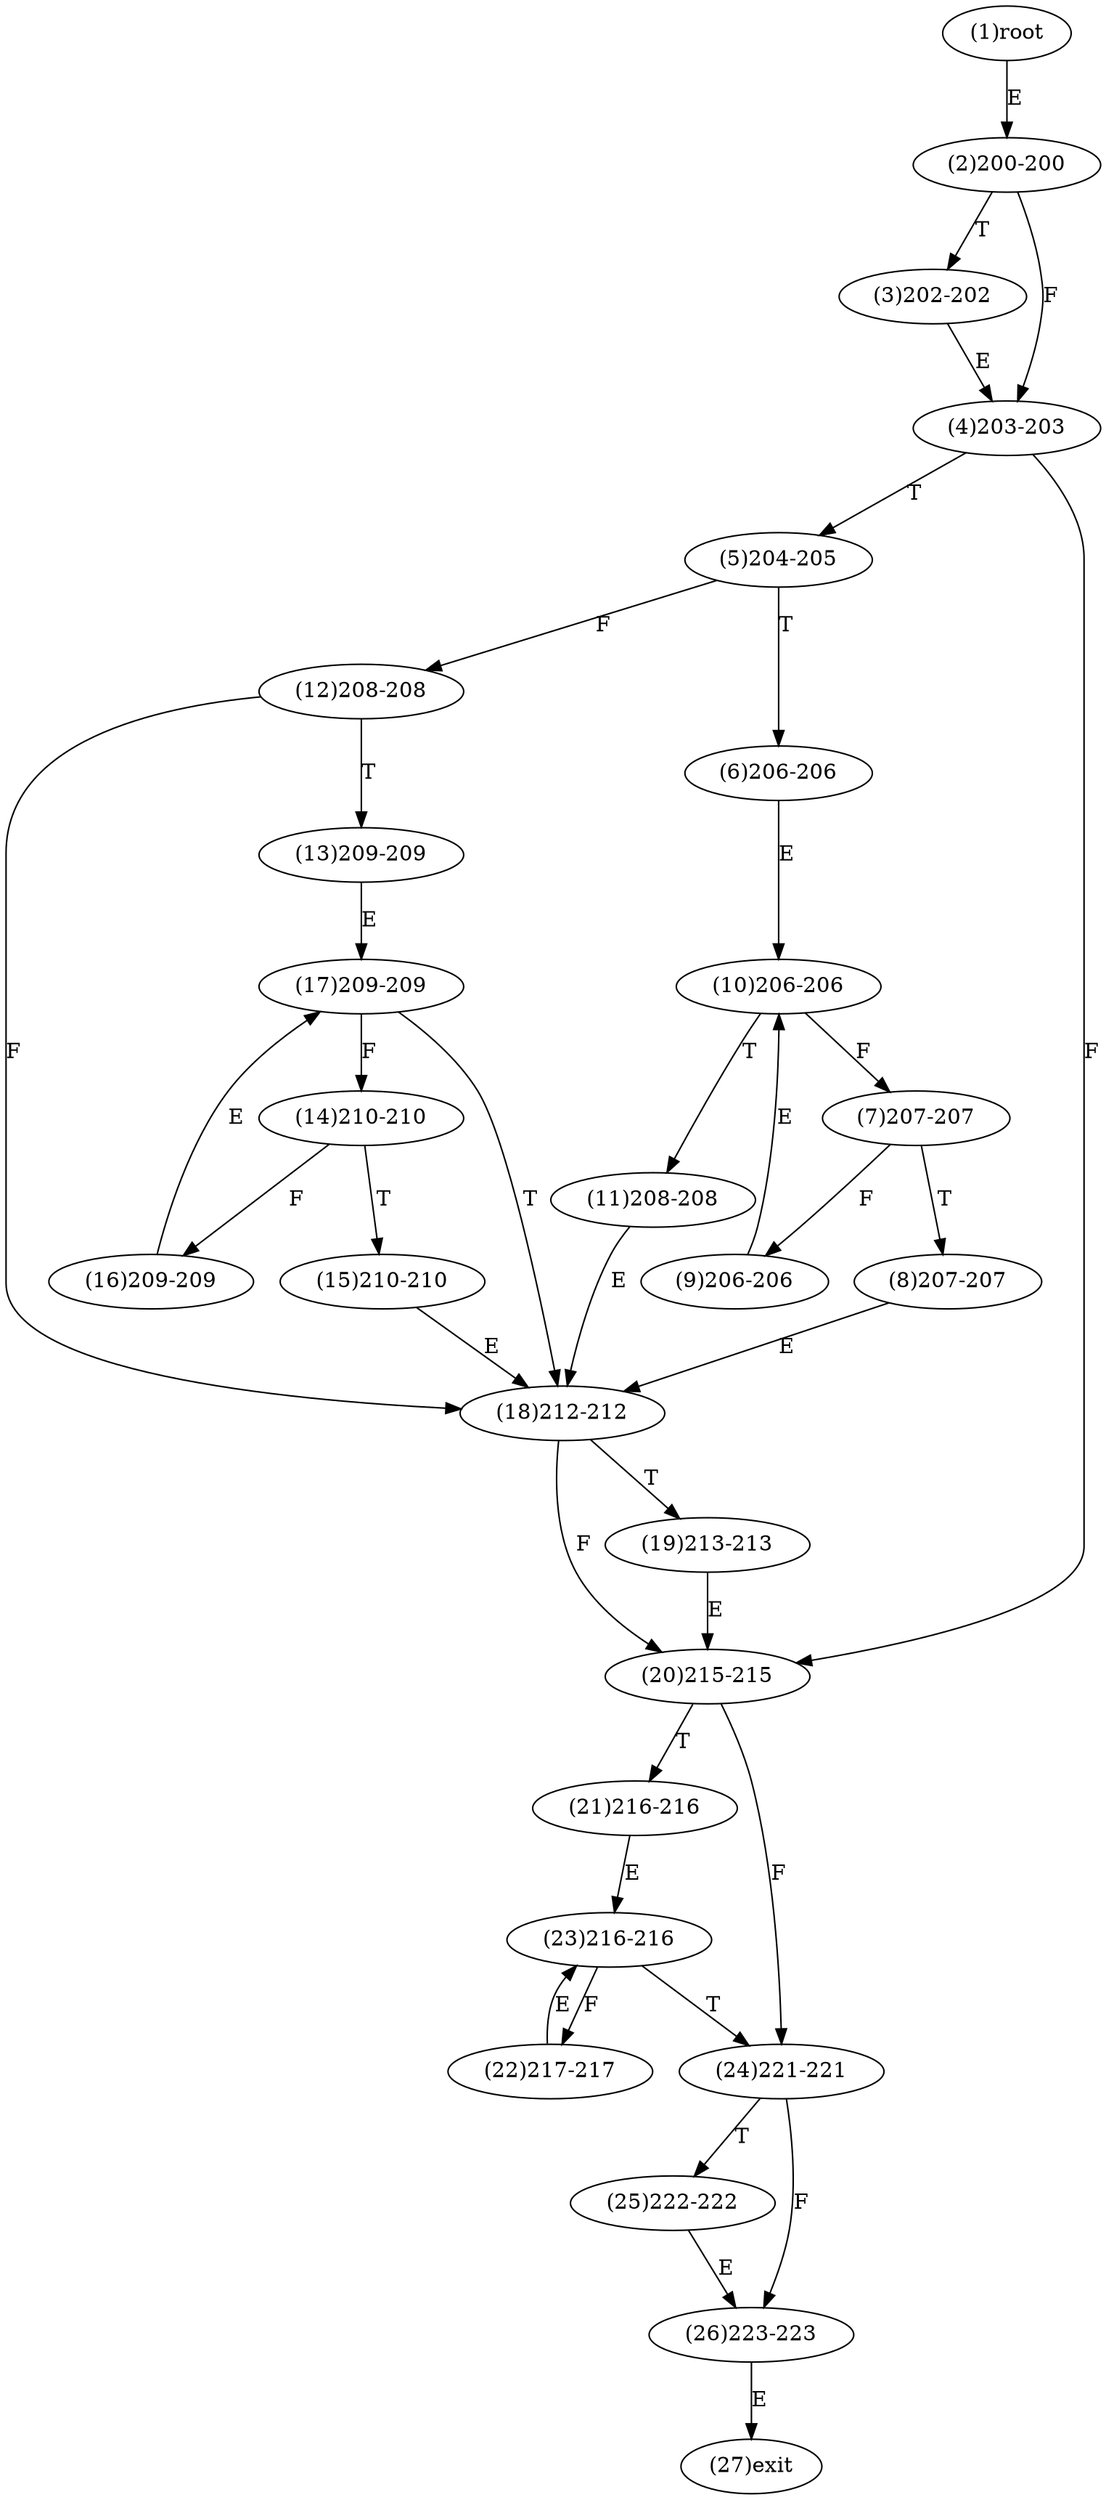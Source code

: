 digraph "" { 
1[ label="(1)root"];
2[ label="(2)200-200"];
3[ label="(3)202-202"];
4[ label="(4)203-203"];
5[ label="(5)204-205"];
6[ label="(6)206-206"];
7[ label="(7)207-207"];
8[ label="(8)207-207"];
9[ label="(9)206-206"];
10[ label="(10)206-206"];
11[ label="(11)208-208"];
12[ label="(12)208-208"];
13[ label="(13)209-209"];
14[ label="(14)210-210"];
15[ label="(15)210-210"];
17[ label="(17)209-209"];
16[ label="(16)209-209"];
19[ label="(19)213-213"];
18[ label="(18)212-212"];
21[ label="(21)216-216"];
20[ label="(20)215-215"];
23[ label="(23)216-216"];
22[ label="(22)217-217"];
25[ label="(25)222-222"];
24[ label="(24)221-221"];
27[ label="(27)exit"];
26[ label="(26)223-223"];
1->2[ label="E"];
2->4[ label="F"];
2->3[ label="T"];
3->4[ label="E"];
4->20[ label="F"];
4->5[ label="T"];
5->12[ label="F"];
5->6[ label="T"];
6->10[ label="E"];
7->9[ label="F"];
7->8[ label="T"];
8->18[ label="E"];
9->10[ label="E"];
10->7[ label="F"];
10->11[ label="T"];
11->18[ label="E"];
12->18[ label="F"];
12->13[ label="T"];
13->17[ label="E"];
14->16[ label="F"];
14->15[ label="T"];
15->18[ label="E"];
16->17[ label="E"];
17->14[ label="F"];
17->18[ label="T"];
18->20[ label="F"];
18->19[ label="T"];
19->20[ label="E"];
20->24[ label="F"];
20->21[ label="T"];
21->23[ label="E"];
22->23[ label="E"];
23->22[ label="F"];
23->24[ label="T"];
24->26[ label="F"];
24->25[ label="T"];
25->26[ label="E"];
26->27[ label="E"];
}